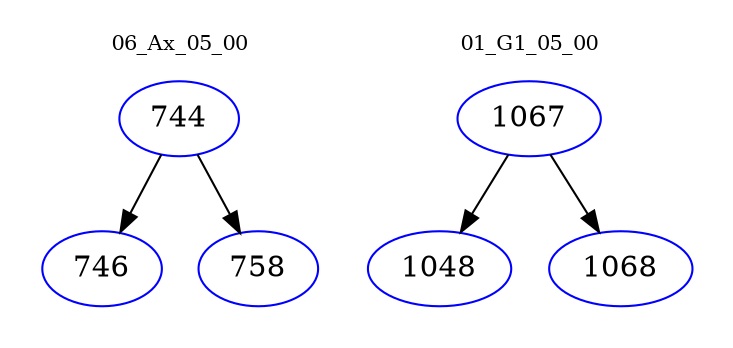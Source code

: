 digraph{
subgraph cluster_0 {
color = white
label = "06_Ax_05_00";
fontsize=10;
T0_744 [label="744", color="blue"]
T0_744 -> T0_746 [color="black"]
T0_746 [label="746", color="blue"]
T0_744 -> T0_758 [color="black"]
T0_758 [label="758", color="blue"]
}
subgraph cluster_1 {
color = white
label = "01_G1_05_00";
fontsize=10;
T1_1067 [label="1067", color="blue"]
T1_1067 -> T1_1048 [color="black"]
T1_1048 [label="1048", color="blue"]
T1_1067 -> T1_1068 [color="black"]
T1_1068 [label="1068", color="blue"]
}
}
